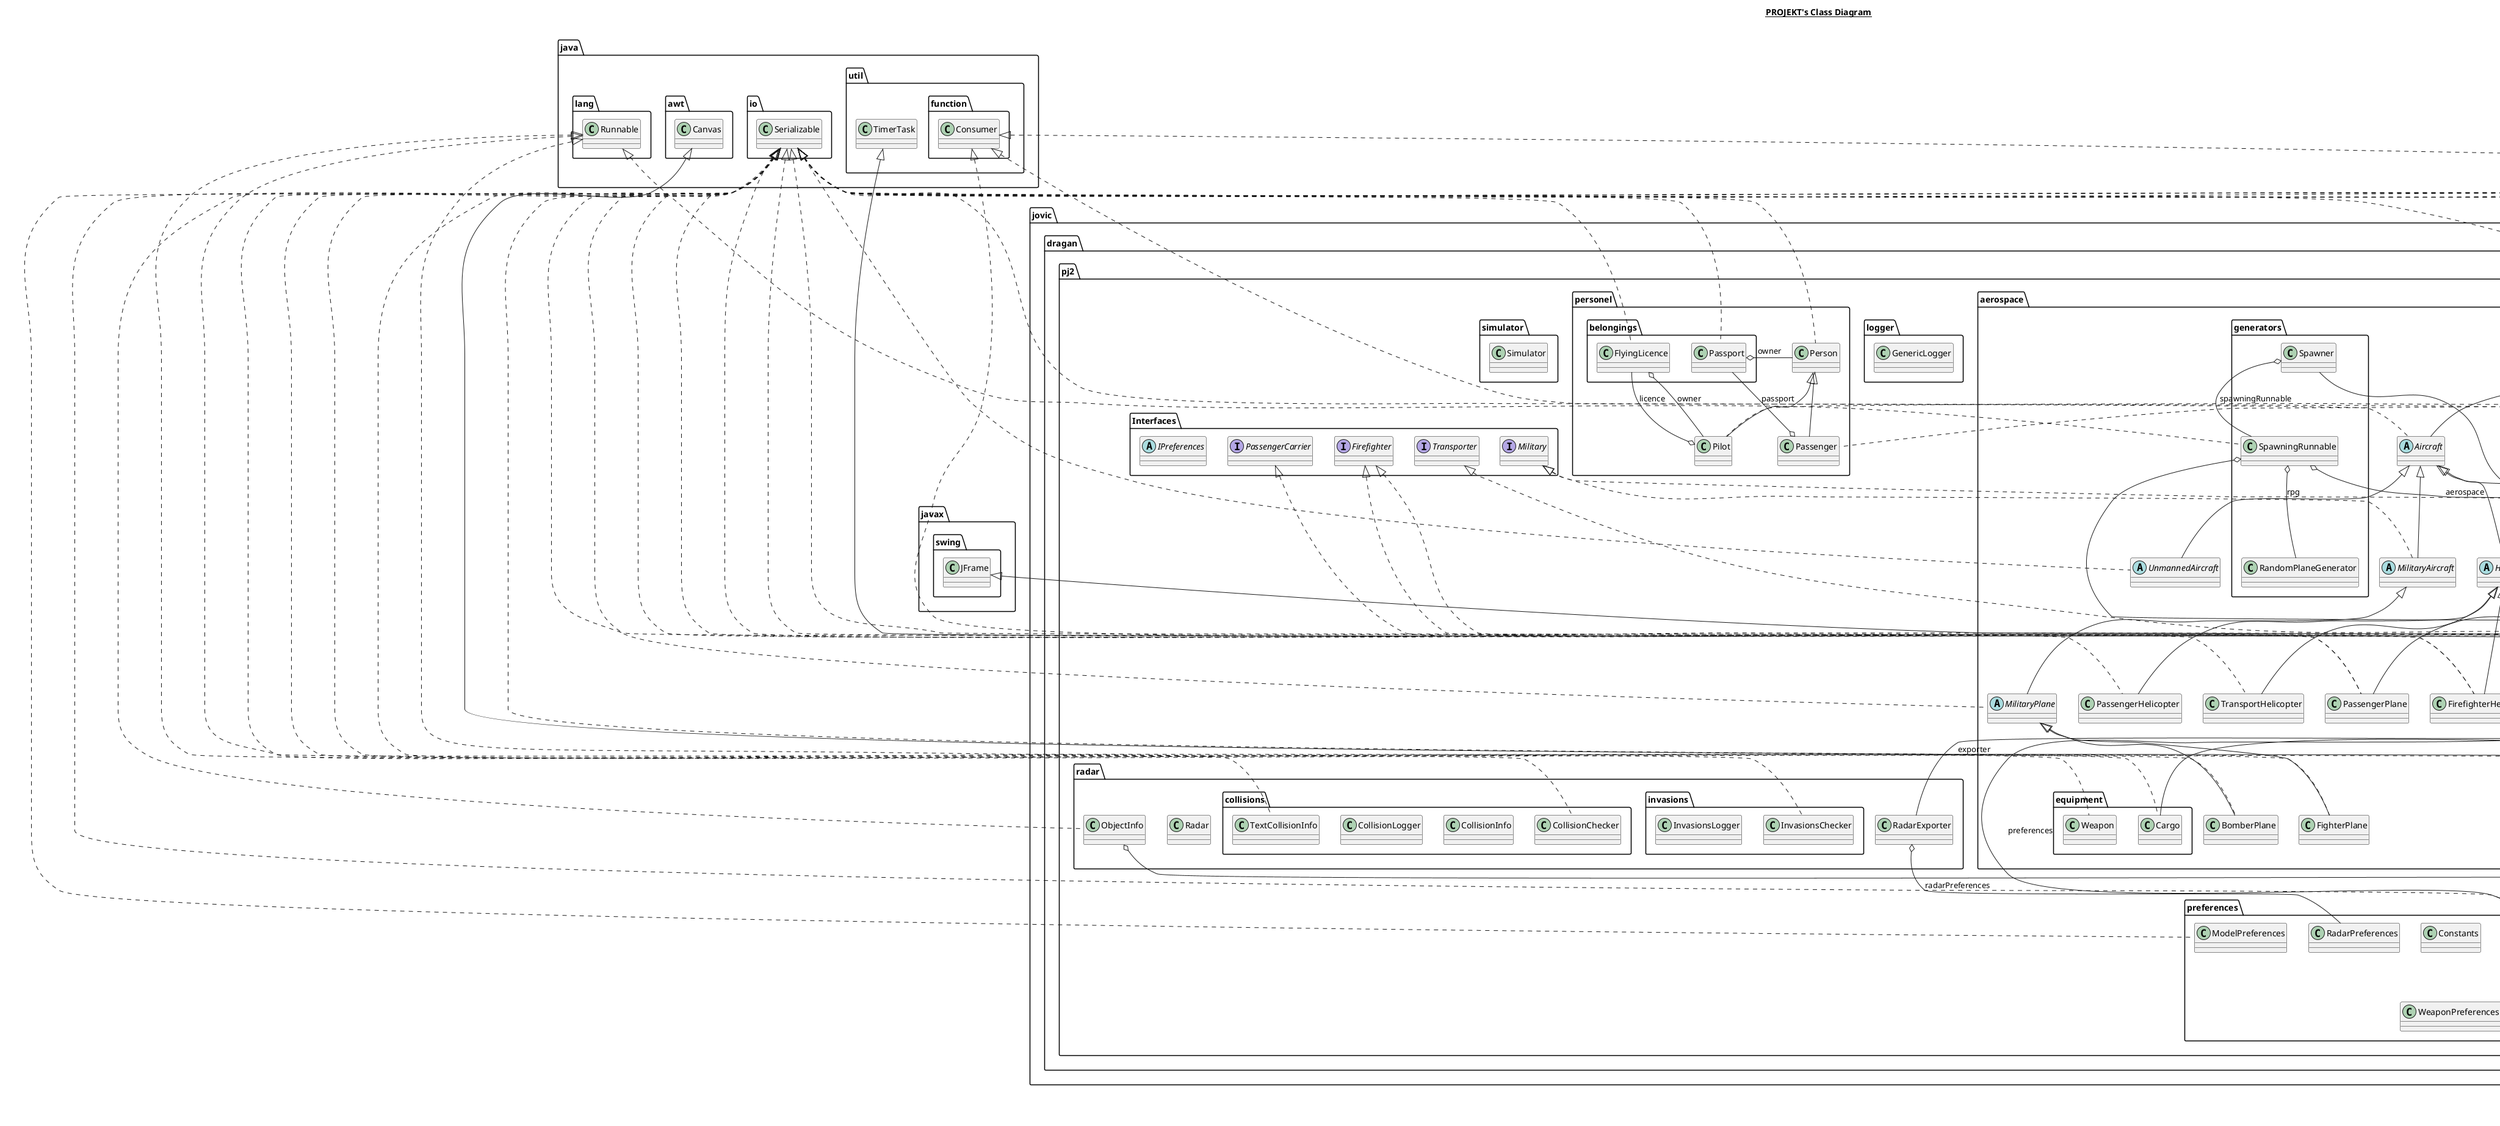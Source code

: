@startuml

title __PROJEKT's Class Diagram__\n

  namespace jovic.dragan.pj2.Interfaces {
    interface jovic.dragan.pj2.Interfaces.Firefighter {
    }
  }
  

  namespace jovic.dragan.pj2.Interfaces {
    abstract class jovic.dragan.pj2.Interfaces.IPreferences {
    }
  }
  

  namespace jovic.dragan.pj2.Interfaces {
    interface jovic.dragan.pj2.Interfaces.Military {
    }
  }
  

  namespace jovic.dragan.pj2.Interfaces {
    interface jovic.dragan.pj2.Interfaces.PassengerCarrier {
    }
  }
  

  namespace jovic.dragan.pj2.Interfaces {
    interface jovic.dragan.pj2.Interfaces.Transporter {
    }
  }
  

  namespace jovic.dragan.pj2.aerospace {
    abstract class jovic.dragan.pj2.aerospace.Aeroplane {
    }
  }
  

  namespace jovic.dragan.pj2.aerospace {
    class jovic.dragan.pj2.aerospace.Aerospace {
    }
  }
  

  namespace jovic.dragan.pj2.aerospace {
    abstract class jovic.dragan.pj2.aerospace.AerospaceObject {
    }
  }
  

  namespace jovic.dragan.pj2.aerospace {
    abstract class jovic.dragan.pj2.aerospace.Aircraft {
    }
  }
  

  namespace jovic.dragan.pj2.aerospace {
    class jovic.dragan.pj2.aerospace.AntiHailRocket {
    }
  }
  

  namespace jovic.dragan.pj2.aerospace {
    class jovic.dragan.pj2.aerospace.BomberPlane {
    }
  }
  

  namespace jovic.dragan.pj2.aerospace {
    class jovic.dragan.pj2.aerospace.FighterPlane {
    }
  }
  

  namespace jovic.dragan.pj2.aerospace {
    class jovic.dragan.pj2.aerospace.FirefighterHelicopter {
    }
  }
  

  namespace jovic.dragan.pj2.aerospace {
    class jovic.dragan.pj2.aerospace.FirefighterPlane {
    }
  }
  

  namespace jovic.dragan.pj2.aerospace {
    abstract class jovic.dragan.pj2.aerospace.Helicopter {
    }
  }
  

  namespace jovic.dragan.pj2.aerospace {
    abstract class jovic.dragan.pj2.aerospace.MilitaryAircraft {
    }
  }
  

  namespace jovic.dragan.pj2.aerospace {
    abstract class jovic.dragan.pj2.aerospace.MilitaryPlane {
    }
  }
  

  namespace jovic.dragan.pj2.aerospace {
    class jovic.dragan.pj2.aerospace.MilitaryRocket {
    }
  }
  

  namespace jovic.dragan.pj2.aerospace {
    class jovic.dragan.pj2.aerospace.PassengerHelicopter {
    }
  }
  

  namespace jovic.dragan.pj2.aerospace {
    class jovic.dragan.pj2.aerospace.PassengerPlane {
    }
  }
  

  namespace jovic.dragan.pj2.aerospace {
    abstract class jovic.dragan.pj2.aerospace.Rocket {
    }
  }
  

  namespace jovic.dragan.pj2.aerospace {
    class jovic.dragan.pj2.aerospace.TransportHelicopter {
    }
  }
  

  namespace jovic.dragan.pj2.aerospace {
    abstract class jovic.dragan.pj2.aerospace.TransportPlane {
    }
  }
  

  namespace jovic.dragan.pj2.aerospace {
    abstract class jovic.dragan.pj2.aerospace.UnmannedAircraft {
    }
  }
  

  namespace jovic.dragan.pj2.aerospace {
    class jovic.dragan.pj2.aerospace.AerospaceUpdatingRunnable {
    }
  }
  

  namespace jovic.dragan.pj2.aerospace {
    namespace equipment {
      class jovic.dragan.pj2.aerospace.equipment.Cargo {
      }
    }
  }
  

  namespace jovic.dragan.pj2.aerospace {
    namespace equipment {
      class jovic.dragan.pj2.aerospace.equipment.Weapon {
      }
    }
  }
  

  namespace jovic.dragan.pj2.aerospace {
    namespace generators {
      class jovic.dragan.pj2.aerospace.generators.RandomPlaneGenerator {
      }
    }
  }
  

  namespace jovic.dragan.pj2.aerospace {
    namespace generators {
      class jovic.dragan.pj2.aerospace.generators.Spawner {
      }
    }
  }
  

  namespace jovic.dragan.pj2.aerospace {
    namespace generators {
      class jovic.dragan.pj2.aerospace.generators.SpawningRunnable {
      }
    }
  }
  

  namespace jovic.dragan.pj2.aerospace {
    namespace handlers {
      class jovic.dragan.pj2.aerospace.handlers.CollisionHandler {
      }
    }
  }
  

  namespace jovic.dragan.pj2.aerospace {
    namespace handlers {
      class jovic.dragan.pj2.aerospace.handlers.InvasionHandler {
      }
    }
  }
  

  namespace jovic.dragan.pj2.gui {
    class jovic.dragan.pj2.gui.MainWindow {
    }
  }
  

  namespace jovic.dragan.pj2.gui {
    class jovic.dragan.pj2.gui.components.MapViewer {
    }
  }
  

  namespace jovic.dragan.pj2.gui {
    namespace handlers {
      class jovic.dragan.pj2.gui.handlers.MapUpdateHandler {
      }
    }
  }
  

  namespace jovic.dragan.pj2.logger {
    class jovic.dragan.pj2.logger.GenericLogger {
    }
  }
  

  namespace jovic.dragan.pj2.personel {
    class jovic.dragan.pj2.personel.Passenger {
    }
  }
  

  namespace jovic.dragan.pj2.personel {
    class jovic.dragan.pj2.personel.Person {
    }
  }
  

  namespace jovic.dragan.pj2.personel {
    class jovic.dragan.pj2.personel.Pilot {
    }
  }
  

  namespace jovic.dragan.pj2.personel {
    namespace belongings {
      class jovic.dragan.pj2.personel.belongings.FlyingLicence {
      }
    }
  }
  

  namespace jovic.dragan.pj2.personel {
    namespace belongings {
      class jovic.dragan.pj2.personel.belongings.Passport {
      }
    }
  }
  

  namespace jovic.dragan.pj2.preferences {
    class jovic.dragan.pj2.preferences.Constants {
    }
  }
  

  namespace jovic.dragan.pj2.preferences {
    class jovic.dragan.pj2.preferences.GenericPreferences {
    }
  }
  

  namespace jovic.dragan.pj2.preferences {
    class jovic.dragan.pj2.preferences.ModelPreferences {
    }
  }
  

  namespace jovic.dragan.pj2.preferences {
    class jovic.dragan.pj2.preferences.PreferenceWatcher {
    }
  }
  

  namespace jovic.dragan.pj2.preferences {
    class jovic.dragan.pj2.preferences.PreferencesHelper {
    }
  }
  

  namespace jovic.dragan.pj2.preferences {
    class jovic.dragan.pj2.preferences.RadarPreferences {
    }
  }
  

  namespace jovic.dragan.pj2.preferences {
    class jovic.dragan.pj2.preferences.SimulatorPreferences {
    }
  }
  

  namespace jovic.dragan.pj2.preferences {
    class jovic.dragan.pj2.preferences.WeaponPreferences {
    }
  }
  

  namespace jovic.dragan.pj2.radar {
    class jovic.dragan.pj2.radar.ObjectInfo {
    }
  }
  

  namespace jovic.dragan.pj2.radar {
    class jovic.dragan.pj2.radar.Radar {
    }
  }
  

  namespace jovic.dragan.pj2.radar {
    class jovic.dragan.pj2.radar.RadarExporter {
    }
  }
  

  namespace jovic.dragan.pj2.radar {
    namespace collisions {
      class jovic.dragan.pj2.radar.collisions.CollisionChecker {
      }
    }
  }
  

  namespace jovic.dragan.pj2.radar {
    namespace collisions {
      class jovic.dragan.pj2.radar.collisions.CollisionInfo {
      }
    }
  }
  

  namespace jovic.dragan.pj2.radar {
    namespace collisions {
      class jovic.dragan.pj2.radar.collisions.CollisionLogger {
      }
    }
  }
  

  namespace jovic.dragan.pj2.radar {
    namespace collisions {
      class jovic.dragan.pj2.radar.collisions.TextCollisionInfo {
      }
    }
  }
  

  namespace jovic.dragan.pj2.radar {
    namespace invasions {
      class jovic.dragan.pj2.radar.invasions.InvasionsChecker {
      }
    }
  }
  

  namespace jovic.dragan.pj2.radar {
    namespace invasions {
      class jovic.dragan.pj2.radar.invasions.InvasionsLogger {
      }
    }
  }
  

  namespace jovic.dragan.pj2.simulator {
    class jovic.dragan.pj2.simulator.Simulator {
    }
  }
  

  namespace jovic.dragan.pj2.util {
    enum Direction {
    }
  }
  

  namespace jovic.dragan.pj2.util {
    class jovic.dragan.pj2.util.Pair {
    }
  }
  

  namespace jovic.dragan.pj2.util {
    class jovic.dragan.pj2.util.Util {
    }
  }
  

  namespace jovic.dragan.pj2.util {
    class jovic.dragan.pj2.util.Vector2D {
    }
  }
  

  namespace jovic.dragan.pj2.util {
    class jovic.dragan.pj2.util.Vector3D {
    }
  }
  

  namespace jovic.dragan.pj2.util {
    class jovic.dragan.pj2.util.Watcher {
    }
  }
  

  jovic.dragan.pj2.aerospace.Aeroplane .up.|> java.io.Serializable
  jovic.dragan.pj2.aerospace.Aeroplane -up-|> jovic.dragan.pj2.aerospace.Aircraft
  jovic.dragan.pj2.aerospace.Aerospace o-- jovic.dragan.pj2.util.Watcher : collisionWatcher
  jovic.dragan.pj2.aerospace.Aerospace o-- jovic.dragan.pj2.util.Watcher : invasionWatcher
  jovic.dragan.pj2.aerospace.Aerospace o-- jovic.dragan.pj2.preferences.SimulatorPreferences : preferences
  jovic.dragan.pj2.aerospace.Aerospace o-- jovic.dragan.pj2.aerospace.generators.Spawner : spawner
  jovic.dragan.pj2.aerospace.Aerospace o-- jovic.dragan.pj2.aerospace.AerospaceUpdatingRunnable : timerTask
  jovic.dragan.pj2.aerospace.AerospaceObject .up.|> java.io.Serializable
  jovic.dragan.pj2.aerospace.AerospaceObject o-- jovic.dragan.pj2.util.Direction : direction
  jovic.dragan.pj2.aerospace.AerospaceObject o-- jovic.dragan.pj2.util.Vector2D : directionVector
  jovic.dragan.pj2.aerospace.Aircraft .up.|> java.io.Serializable
  jovic.dragan.pj2.aerospace.Aircraft -up-|> jovic.dragan.pj2.aerospace.AerospaceObject
  jovic.dragan.pj2.aerospace.AntiHailRocket .up.|> java.io.Serializable
  jovic.dragan.pj2.aerospace.AntiHailRocket -up-|> jovic.dragan.pj2.aerospace.Rocket
  jovic.dragan.pj2.aerospace.BomberPlane .up.|> java.io.Serializable
  jovic.dragan.pj2.aerospace.BomberPlane -up-|> jovic.dragan.pj2.aerospace.MilitaryPlane
  jovic.dragan.pj2.aerospace.FighterPlane .up.|> java.io.Serializable
  jovic.dragan.pj2.aerospace.FighterPlane -up-|> jovic.dragan.pj2.aerospace.MilitaryPlane
  jovic.dragan.pj2.aerospace.FirefighterHelicopter .up.|> java.io.Serializable
  jovic.dragan.pj2.aerospace.FirefighterHelicopter .up.|> jovic.dragan.pj2.Interfaces.Firefighter
  jovic.dragan.pj2.aerospace.FirefighterHelicopter -up-|> jovic.dragan.pj2.aerospace.Helicopter
  jovic.dragan.pj2.aerospace.FirefighterPlane .up.|> java.io.Serializable
  jovic.dragan.pj2.aerospace.FirefighterPlane .up.|> jovic.dragan.pj2.Interfaces.Firefighter
  jovic.dragan.pj2.aerospace.FirefighterPlane -up-|> jovic.dragan.pj2.aerospace.Aeroplane
  jovic.dragan.pj2.aerospace.Helicopter .up.|> java.io.Serializable
  jovic.dragan.pj2.aerospace.Helicopter -up-|> jovic.dragan.pj2.aerospace.Aircraft
  jovic.dragan.pj2.aerospace.MilitaryAircraft .up.|> jovic.dragan.pj2.Interfaces.Military
  jovic.dragan.pj2.aerospace.MilitaryAircraft -up-|> jovic.dragan.pj2.aerospace.Aircraft
  jovic.dragan.pj2.aerospace.MilitaryPlane .up.|> java.io.Serializable
  jovic.dragan.pj2.aerospace.MilitaryPlane -up-|> jovic.dragan.pj2.aerospace.MilitaryAircraft
  jovic.dragan.pj2.aerospace.MilitaryRocket .up.|> java.io.Serializable
  jovic.dragan.pj2.aerospace.MilitaryRocket .up.|> jovic.dragan.pj2.Interfaces.Military
  jovic.dragan.pj2.aerospace.MilitaryRocket -up-|> jovic.dragan.pj2.aerospace.Rocket
  jovic.dragan.pj2.aerospace.PassengerHelicopter .up.|> java.io.Serializable
  jovic.dragan.pj2.aerospace.PassengerHelicopter -up-|> jovic.dragan.pj2.aerospace.Helicopter
  jovic.dragan.pj2.aerospace.PassengerPlane .up.|> java.io.Serializable
  jovic.dragan.pj2.aerospace.PassengerPlane .up.|> jovic.dragan.pj2.Interfaces.PassengerCarrier
  jovic.dragan.pj2.aerospace.PassengerPlane -up-|> jovic.dragan.pj2.aerospace.Aeroplane
  jovic.dragan.pj2.aerospace.Rocket .up.|> java.io.Serializable
  jovic.dragan.pj2.aerospace.Rocket -up-|> jovic.dragan.pj2.aerospace.AerospaceObject
  jovic.dragan.pj2.aerospace.TransportHelicopter .up.|> java.io.Serializable
  jovic.dragan.pj2.aerospace.TransportHelicopter -up-|> jovic.dragan.pj2.aerospace.Helicopter
  jovic.dragan.pj2.aerospace.TransportPlane .up.|> java.io.Serializable
  jovic.dragan.pj2.aerospace.TransportPlane .up.|> jovic.dragan.pj2.Interfaces.Transporter
  jovic.dragan.pj2.aerospace.TransportPlane -up-|> jovic.dragan.pj2.aerospace.Aeroplane
  jovic.dragan.pj2.aerospace.TransportPlane o-- jovic.dragan.pj2.aerospace.equipment.Cargo : cargo
  jovic.dragan.pj2.aerospace.UnmannedAircraft .up.|> java.io.Serializable
  jovic.dragan.pj2.aerospace.UnmannedAircraft -up-|> jovic.dragan.pj2.aerospace.Aircraft
  jovic.dragan.pj2.aerospace.AerospaceUpdatingRunnable -up-|> java.util.TimerTask
  jovic.dragan.pj2.aerospace.AerospaceUpdatingRunnable o-- jovic.dragan.pj2.radar.RadarExporter : exporter
  jovic.dragan.pj2.aerospace.AerospaceUpdatingRunnable o-- jovic.dragan.pj2.preferences.SimulatorPreferences : preferences
  jovic.dragan.pj2.aerospace.equipment.Cargo .up.|> java.io.Serializable
  jovic.dragan.pj2.aerospace.equipment.Weapon .up.|> java.io.Serializable
  jovic.dragan.pj2.aerospace.generators.Spawner o-- jovic.dragan.pj2.aerospace.generators.SpawningRunnable : spawningRunnable
  jovic.dragan.pj2.aerospace.generators.SpawningRunnable .up.|> java.lang.Runnable
  jovic.dragan.pj2.aerospace.generators.SpawningRunnable o-- jovic.dragan.pj2.aerospace.Aerospace : aerospace
  jovic.dragan.pj2.aerospace.generators.SpawningRunnable o-- jovic.dragan.pj2.preferences.SimulatorPreferences : preferences
  jovic.dragan.pj2.aerospace.generators.SpawningRunnable o-- jovic.dragan.pj2.aerospace.generators.RandomPlaneGenerator : rpg
  jovic.dragan.pj2.aerospace.handlers.CollisionHandler .up.|> java.util.function.Consumer
  jovic.dragan.pj2.aerospace.handlers.CollisionHandler o-- jovic.dragan.pj2.aerospace.Aerospace : aerospace
  jovic.dragan.pj2.aerospace.handlers.InvasionHandler .up.|> java.util.function.Consumer
  jovic.dragan.pj2.aerospace.handlers.InvasionHandler o-- jovic.dragan.pj2.aerospace.Aerospace : aerospace
  jovic.dragan.pj2.gui.MainWindow -up-|> javax.swing.JFrame
  jovic.dragan.pj2.gui.MainWindow o-- jovic.dragan.pj2.gui.components.MapViewer : viewer
  jovic.dragan.pj2.gui.components.MapViewer .up.|> java.lang.Runnable
  jovic.dragan.pj2.gui.components.MapViewer -up-|> java.awt.Canvas
  jovic.dragan.pj2.gui.components.MapViewer o-- jovic.dragan.pj2.util.Watcher : mapWatcher
  jovic.dragan.pj2.gui.components.MapViewer o-- jovic.dragan.pj2.preferences.SimulatorPreferences : preferences
  jovic.dragan.pj2.gui.handlers.MapUpdateHandler .up.|> java.util.function.Consumer
  jovic.dragan.pj2.gui.handlers.MapUpdateHandler o-- jovic.dragan.pj2.gui.components.MapViewer : viewer
  jovic.dragan.pj2.personel.Passenger .up.|> java.io.Serializable
  jovic.dragan.pj2.personel.Passenger -up-|> jovic.dragan.pj2.personel.Person
  jovic.dragan.pj2.personel.Passenger o-- jovic.dragan.pj2.personel.belongings.Passport : passport
  jovic.dragan.pj2.personel.Person .up.|> java.io.Serializable
  jovic.dragan.pj2.personel.Pilot .up.|> java.io.Serializable
  jovic.dragan.pj2.personel.Pilot -up-|> jovic.dragan.pj2.personel.Person
  jovic.dragan.pj2.personel.Pilot o-- jovic.dragan.pj2.personel.belongings.FlyingLicence : licence
  jovic.dragan.pj2.personel.belongings.FlyingLicence .up.|> java.io.Serializable
  jovic.dragan.pj2.personel.belongings.FlyingLicence o-- jovic.dragan.pj2.personel.Pilot : owner
  jovic.dragan.pj2.personel.belongings.Passport .up.|> java.io.Serializable
  jovic.dragan.pj2.personel.belongings.Passport o-- jovic.dragan.pj2.personel.Person : owner
  jovic.dragan.pj2.preferences.GenericPreferences o-- T : preferences
  jovic.dragan.pj2.preferences.ModelPreferences .up.|> java.io.Serializable
  jovic.dragan.pj2.preferences.PreferenceWatcher o-- T : original
  jovic.dragan.pj2.preferences.SimulatorPreferences .up.|> java.io.Serializable
  jovic.dragan.pj2.radar.ObjectInfo .up.|> java.io.Serializable
  jovic.dragan.pj2.radar.ObjectInfo o-- jovic.dragan.pj2.util.Direction : direction
  jovic.dragan.pj2.radar.RadarExporter o-- jovic.dragan.pj2.preferences.RadarPreferences : radarPreferences
  jovic.dragan.pj2.radar.collisions.CollisionChecker .up.|> java.lang.Runnable
  jovic.dragan.pj2.radar.collisions.TextCollisionInfo .up.|> java.io.Serializable
  jovic.dragan.pj2.radar.invasions.InvasionsChecker .up.|> java.lang.Runnable
  jovic.dragan.pj2.util.Pair o-- T1 : first
  jovic.dragan.pj2.util.Pair o-- T2 : second
  jovic.dragan.pj2.util.Vector2D .up.|> java.io.Serializable


right footer


PlantUML diagram generated by SketchIt! (https://bitbucket.org/pmesmeur/sketch.it)
For more information about this tool, please contact philippe.mesmeur@gmail.com
endfooter

@enduml

